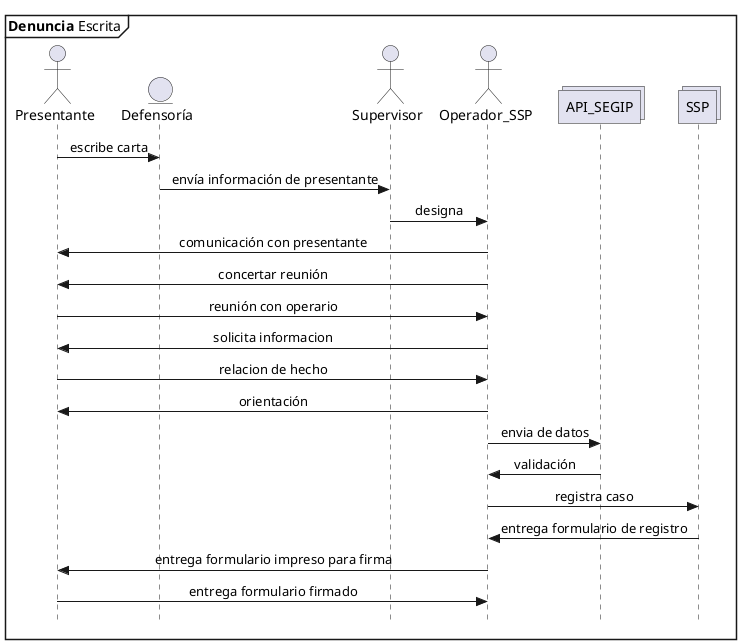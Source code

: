 @startuml Denuncia_Escrita
skinparam Style strictuml
skinparam SequenceMessageAlignment center

mainframe **Denuncia** Escrita

actor Presentante as pre
entity Defensoría as def
actor Supervisor as sup
actor Operador_SSP as opssp
collections API_SEGIP as segip
collections SSP 


pre -> def: escribe carta
def->sup:envía información de presentante
sup->opssp : designa
opssp->pre:comunicación con presentante
opssp->pre:concertar reunión
pre->opssp:reunión con operario
opssp -> pre : solicita informacion
pre->opssp:relacion de hecho
opssp->pre:orientación
opssp -> segip : envia de datos
segip -> opssp : validación 
opssp->SSP:registra caso
SSP->opssp: entrega formulario de registro
opssp->pre:entrega formulario impreso para firma
pre->opssp:entrega formulario firmado

@enduml